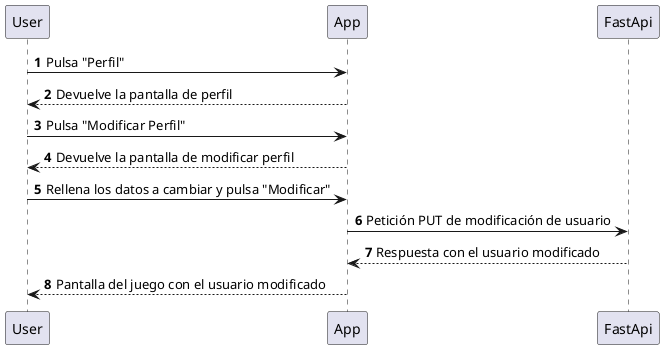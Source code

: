 @startuml
'https://plantuml.com/sequence-diagram

autonumber

User -> App: Pulsa "Perfil"
App --> User: Devuelve la pantalla de perfil
User -> App: Pulsa "Modificar Perfil"
App --> User: Devuelve la pantalla de modificar perfil
User -> App: Rellena los datos a cambiar y pulsa "Modificar"
App -> FastApi: Petición PUT de modificación de usuario
FastApi --> App: Respuesta con el usuario modificado
App --> User: Pantalla del juego con el usuario modificado

@enduml
